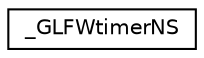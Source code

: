 digraph "Graphical Class Hierarchy"
{
 // LATEX_PDF_SIZE
  edge [fontname="Helvetica",fontsize="10",labelfontname="Helvetica",labelfontsize="10"];
  node [fontname="Helvetica",fontsize="10",shape=record];
  rankdir="LR";
  Node0 [label="_GLFWtimerNS",height=0.2,width=0.4,color="black", fillcolor="white", style="filled",URL="$struct__GLFWtimerNS.html",tooltip=" "];
}
